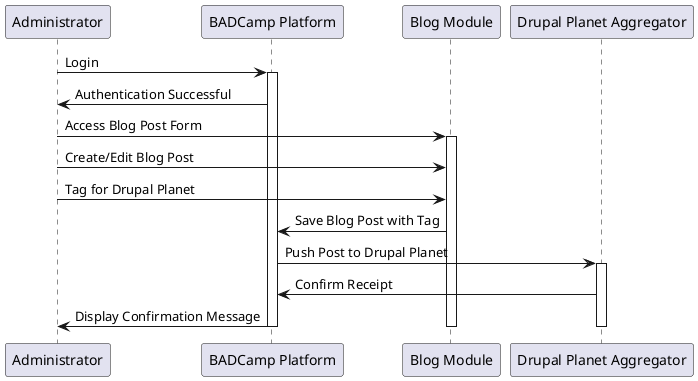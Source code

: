 @startuml
participant Administrator as admin
participant "BADCamp Platform" as platform
participant "Blog Module" as blog
participant "Drupal Planet Aggregator" as drupalPlanet

admin -> platform: Login
activate platform

platform -> admin: Authentication Successful
admin -> blog: Access Blog Post Form
activate blog

admin -> blog: Create/Edit Blog Post
admin -> blog: Tag for Drupal Planet
blog -> platform: Save Blog Post with Tag
platform -> drupalPlanet: Push Post to Drupal Planet
activate drupalPlanet

drupalPlanet -> platform: Confirm Receipt
platform -> admin: Display Confirmation Message

deactivate drupalPlanet
deactivate blog
deactivate platform
@enduml